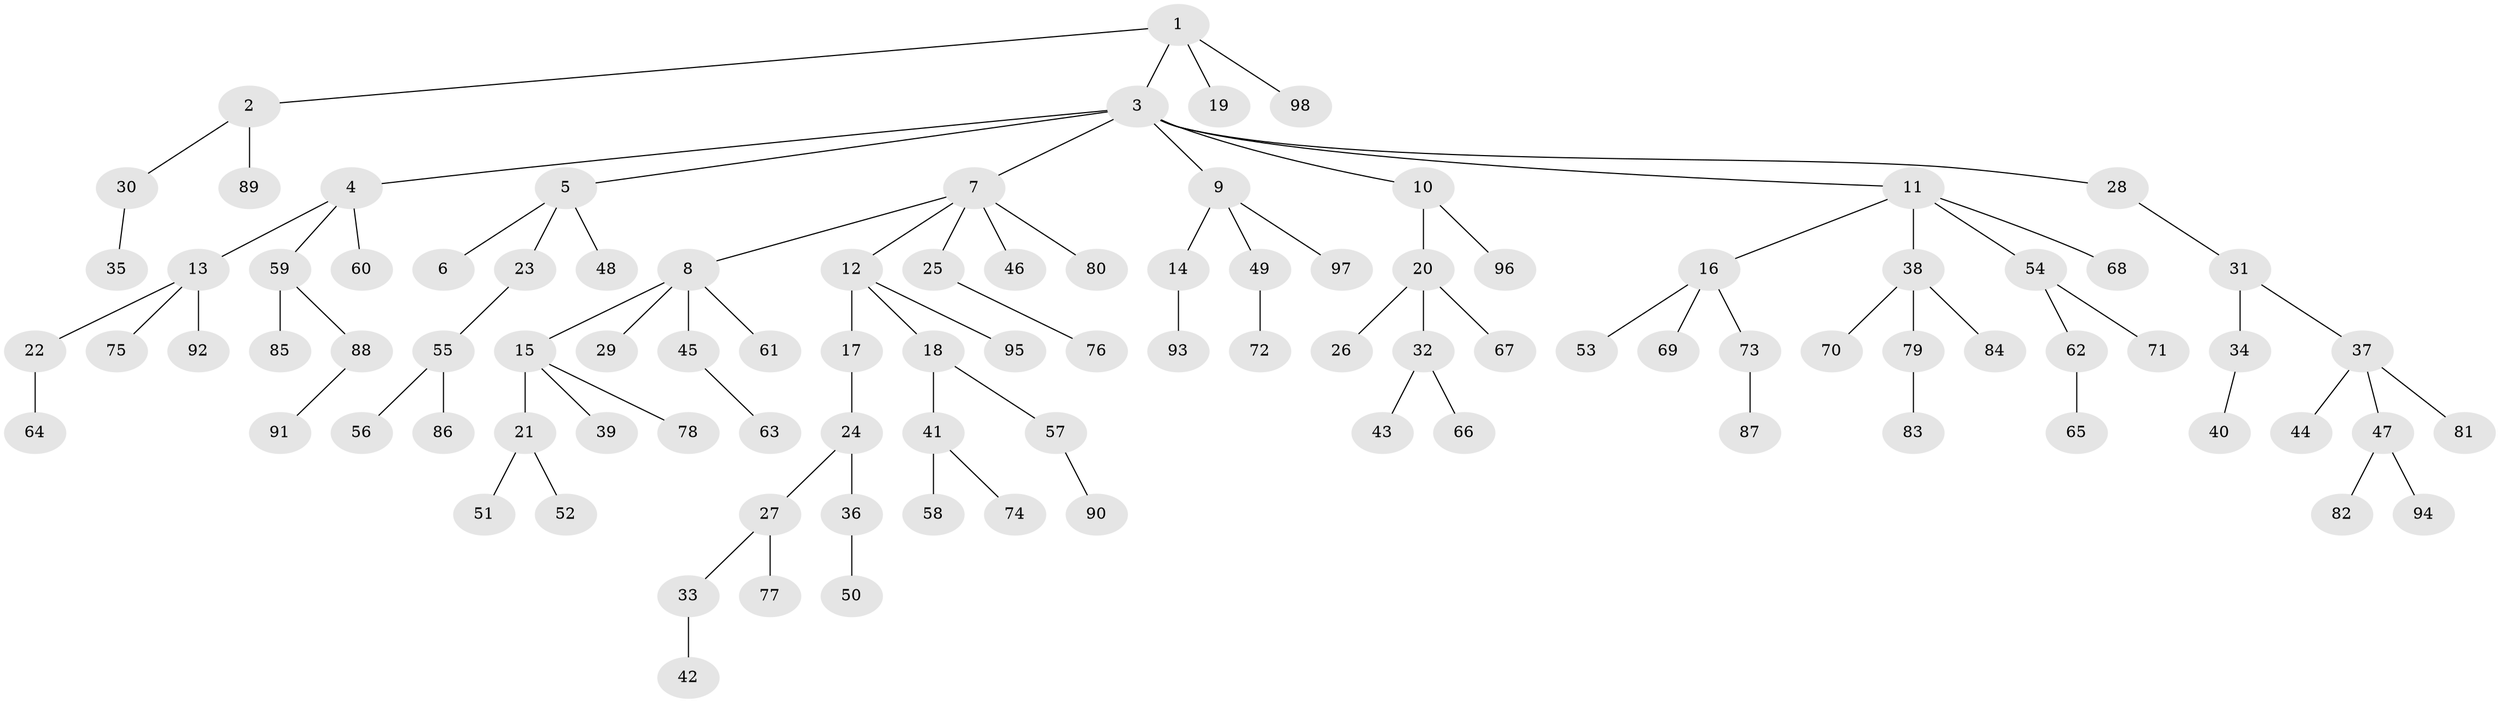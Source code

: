 // Generated by graph-tools (version 1.1) at 2025/02/03/09/25 03:02:22]
// undirected, 98 vertices, 97 edges
graph export_dot {
graph [start="1"]
  node [color=gray90,style=filled];
  1;
  2;
  3;
  4;
  5;
  6;
  7;
  8;
  9;
  10;
  11;
  12;
  13;
  14;
  15;
  16;
  17;
  18;
  19;
  20;
  21;
  22;
  23;
  24;
  25;
  26;
  27;
  28;
  29;
  30;
  31;
  32;
  33;
  34;
  35;
  36;
  37;
  38;
  39;
  40;
  41;
  42;
  43;
  44;
  45;
  46;
  47;
  48;
  49;
  50;
  51;
  52;
  53;
  54;
  55;
  56;
  57;
  58;
  59;
  60;
  61;
  62;
  63;
  64;
  65;
  66;
  67;
  68;
  69;
  70;
  71;
  72;
  73;
  74;
  75;
  76;
  77;
  78;
  79;
  80;
  81;
  82;
  83;
  84;
  85;
  86;
  87;
  88;
  89;
  90;
  91;
  92;
  93;
  94;
  95;
  96;
  97;
  98;
  1 -- 2;
  1 -- 3;
  1 -- 19;
  1 -- 98;
  2 -- 30;
  2 -- 89;
  3 -- 4;
  3 -- 5;
  3 -- 7;
  3 -- 9;
  3 -- 10;
  3 -- 11;
  3 -- 28;
  4 -- 13;
  4 -- 59;
  4 -- 60;
  5 -- 6;
  5 -- 23;
  5 -- 48;
  7 -- 8;
  7 -- 12;
  7 -- 25;
  7 -- 46;
  7 -- 80;
  8 -- 15;
  8 -- 29;
  8 -- 45;
  8 -- 61;
  9 -- 14;
  9 -- 49;
  9 -- 97;
  10 -- 20;
  10 -- 96;
  11 -- 16;
  11 -- 38;
  11 -- 54;
  11 -- 68;
  12 -- 17;
  12 -- 18;
  12 -- 95;
  13 -- 22;
  13 -- 75;
  13 -- 92;
  14 -- 93;
  15 -- 21;
  15 -- 39;
  15 -- 78;
  16 -- 53;
  16 -- 69;
  16 -- 73;
  17 -- 24;
  18 -- 41;
  18 -- 57;
  20 -- 26;
  20 -- 32;
  20 -- 67;
  21 -- 51;
  21 -- 52;
  22 -- 64;
  23 -- 55;
  24 -- 27;
  24 -- 36;
  25 -- 76;
  27 -- 33;
  27 -- 77;
  28 -- 31;
  30 -- 35;
  31 -- 34;
  31 -- 37;
  32 -- 43;
  32 -- 66;
  33 -- 42;
  34 -- 40;
  36 -- 50;
  37 -- 44;
  37 -- 47;
  37 -- 81;
  38 -- 70;
  38 -- 79;
  38 -- 84;
  41 -- 58;
  41 -- 74;
  45 -- 63;
  47 -- 82;
  47 -- 94;
  49 -- 72;
  54 -- 62;
  54 -- 71;
  55 -- 56;
  55 -- 86;
  57 -- 90;
  59 -- 85;
  59 -- 88;
  62 -- 65;
  73 -- 87;
  79 -- 83;
  88 -- 91;
}

